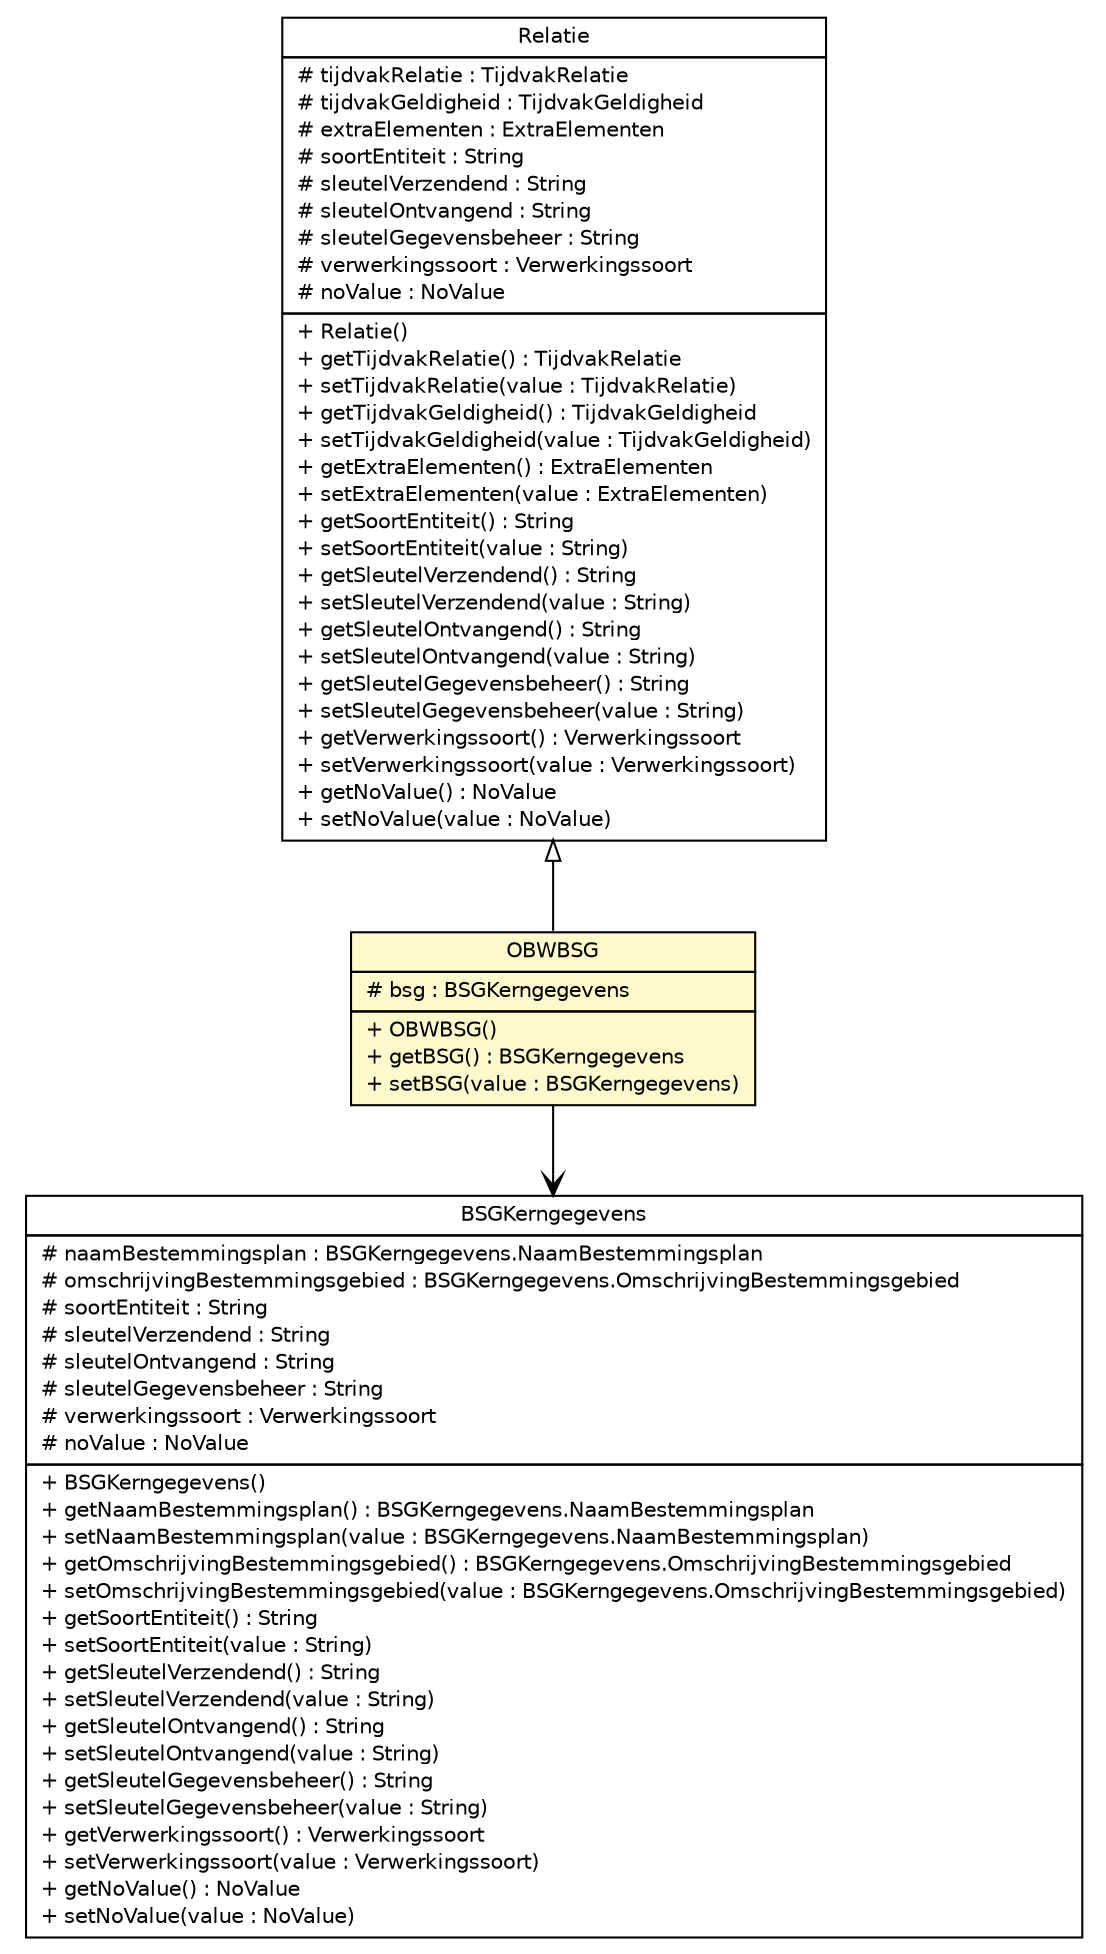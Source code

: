 #!/usr/local/bin/dot
#
# Class diagram 
# Generated by UMLGraph version R5_6-24-gf6e263 (http://www.umlgraph.org/)
#

digraph G {
	edge [fontname="Helvetica",fontsize=10,labelfontname="Helvetica",labelfontsize=10];
	node [fontname="Helvetica",fontsize=10,shape=plaintext];
	nodesep=0.25;
	ranksep=0.5;
	// nl.egem.stuf.sector.bg._0204.OBWKennisgeving.OBWBSG
	c134630 [label=<<table title="nl.egem.stuf.sector.bg._0204.OBWKennisgeving.OBWBSG" border="0" cellborder="1" cellspacing="0" cellpadding="2" port="p" bgcolor="lemonChiffon" href="./OBWKennisgeving.OBWBSG.html">
		<tr><td><table border="0" cellspacing="0" cellpadding="1">
<tr><td align="center" balign="center"> OBWBSG </td></tr>
		</table></td></tr>
		<tr><td><table border="0" cellspacing="0" cellpadding="1">
<tr><td align="left" balign="left"> # bsg : BSGKerngegevens </td></tr>
		</table></td></tr>
		<tr><td><table border="0" cellspacing="0" cellpadding="1">
<tr><td align="left" balign="left"> + OBWBSG() </td></tr>
<tr><td align="left" balign="left"> + getBSG() : BSGKerngegevens </td></tr>
<tr><td align="left" balign="left"> + setBSG(value : BSGKerngegevens) </td></tr>
		</table></td></tr>
		</table>>, URL="./OBWKennisgeving.OBWBSG.html", fontname="Helvetica", fontcolor="black", fontsize=10.0];
	// nl.egem.stuf.sector.bg._0204.BSGKerngegevens
	c134701 [label=<<table title="nl.egem.stuf.sector.bg._0204.BSGKerngegevens" border="0" cellborder="1" cellspacing="0" cellpadding="2" port="p" href="./BSGKerngegevens.html">
		<tr><td><table border="0" cellspacing="0" cellpadding="1">
<tr><td align="center" balign="center"> BSGKerngegevens </td></tr>
		</table></td></tr>
		<tr><td><table border="0" cellspacing="0" cellpadding="1">
<tr><td align="left" balign="left"> # naamBestemmingsplan : BSGKerngegevens.NaamBestemmingsplan </td></tr>
<tr><td align="left" balign="left"> # omschrijvingBestemmingsgebied : BSGKerngegevens.OmschrijvingBestemmingsgebied </td></tr>
<tr><td align="left" balign="left"> # soortEntiteit : String </td></tr>
<tr><td align="left" balign="left"> # sleutelVerzendend : String </td></tr>
<tr><td align="left" balign="left"> # sleutelOntvangend : String </td></tr>
<tr><td align="left" balign="left"> # sleutelGegevensbeheer : String </td></tr>
<tr><td align="left" balign="left"> # verwerkingssoort : Verwerkingssoort </td></tr>
<tr><td align="left" balign="left"> # noValue : NoValue </td></tr>
		</table></td></tr>
		<tr><td><table border="0" cellspacing="0" cellpadding="1">
<tr><td align="left" balign="left"> + BSGKerngegevens() </td></tr>
<tr><td align="left" balign="left"> + getNaamBestemmingsplan() : BSGKerngegevens.NaamBestemmingsplan </td></tr>
<tr><td align="left" balign="left"> + setNaamBestemmingsplan(value : BSGKerngegevens.NaamBestemmingsplan) </td></tr>
<tr><td align="left" balign="left"> + getOmschrijvingBestemmingsgebied() : BSGKerngegevens.OmschrijvingBestemmingsgebied </td></tr>
<tr><td align="left" balign="left"> + setOmschrijvingBestemmingsgebied(value : BSGKerngegevens.OmschrijvingBestemmingsgebied) </td></tr>
<tr><td align="left" balign="left"> + getSoortEntiteit() : String </td></tr>
<tr><td align="left" balign="left"> + setSoortEntiteit(value : String) </td></tr>
<tr><td align="left" balign="left"> + getSleutelVerzendend() : String </td></tr>
<tr><td align="left" balign="left"> + setSleutelVerzendend(value : String) </td></tr>
<tr><td align="left" balign="left"> + getSleutelOntvangend() : String </td></tr>
<tr><td align="left" balign="left"> + setSleutelOntvangend(value : String) </td></tr>
<tr><td align="left" balign="left"> + getSleutelGegevensbeheer() : String </td></tr>
<tr><td align="left" balign="left"> + setSleutelGegevensbeheer(value : String) </td></tr>
<tr><td align="left" balign="left"> + getVerwerkingssoort() : Verwerkingssoort </td></tr>
<tr><td align="left" balign="left"> + setVerwerkingssoort(value : Verwerkingssoort) </td></tr>
<tr><td align="left" balign="left"> + getNoValue() : NoValue </td></tr>
<tr><td align="left" balign="left"> + setNoValue(value : NoValue) </td></tr>
		</table></td></tr>
		</table>>, URL="./BSGKerngegevens.html", fontname="Helvetica", fontcolor="black", fontsize=10.0];
	// nl.egem.stuf.sector.bg._0204.Relatie
	c134715 [label=<<table title="nl.egem.stuf.sector.bg._0204.Relatie" border="0" cellborder="1" cellspacing="0" cellpadding="2" port="p" href="./Relatie.html">
		<tr><td><table border="0" cellspacing="0" cellpadding="1">
<tr><td align="center" balign="center"> Relatie </td></tr>
		</table></td></tr>
		<tr><td><table border="0" cellspacing="0" cellpadding="1">
<tr><td align="left" balign="left"> # tijdvakRelatie : TijdvakRelatie </td></tr>
<tr><td align="left" balign="left"> # tijdvakGeldigheid : TijdvakGeldigheid </td></tr>
<tr><td align="left" balign="left"> # extraElementen : ExtraElementen </td></tr>
<tr><td align="left" balign="left"> # soortEntiteit : String </td></tr>
<tr><td align="left" balign="left"> # sleutelVerzendend : String </td></tr>
<tr><td align="left" balign="left"> # sleutelOntvangend : String </td></tr>
<tr><td align="left" balign="left"> # sleutelGegevensbeheer : String </td></tr>
<tr><td align="left" balign="left"> # verwerkingssoort : Verwerkingssoort </td></tr>
<tr><td align="left" balign="left"> # noValue : NoValue </td></tr>
		</table></td></tr>
		<tr><td><table border="0" cellspacing="0" cellpadding="1">
<tr><td align="left" balign="left"> + Relatie() </td></tr>
<tr><td align="left" balign="left"> + getTijdvakRelatie() : TijdvakRelatie </td></tr>
<tr><td align="left" balign="left"> + setTijdvakRelatie(value : TijdvakRelatie) </td></tr>
<tr><td align="left" balign="left"> + getTijdvakGeldigheid() : TijdvakGeldigheid </td></tr>
<tr><td align="left" balign="left"> + setTijdvakGeldigheid(value : TijdvakGeldigheid) </td></tr>
<tr><td align="left" balign="left"> + getExtraElementen() : ExtraElementen </td></tr>
<tr><td align="left" balign="left"> + setExtraElementen(value : ExtraElementen) </td></tr>
<tr><td align="left" balign="left"> + getSoortEntiteit() : String </td></tr>
<tr><td align="left" balign="left"> + setSoortEntiteit(value : String) </td></tr>
<tr><td align="left" balign="left"> + getSleutelVerzendend() : String </td></tr>
<tr><td align="left" balign="left"> + setSleutelVerzendend(value : String) </td></tr>
<tr><td align="left" balign="left"> + getSleutelOntvangend() : String </td></tr>
<tr><td align="left" balign="left"> + setSleutelOntvangend(value : String) </td></tr>
<tr><td align="left" balign="left"> + getSleutelGegevensbeheer() : String </td></tr>
<tr><td align="left" balign="left"> + setSleutelGegevensbeheer(value : String) </td></tr>
<tr><td align="left" balign="left"> + getVerwerkingssoort() : Verwerkingssoort </td></tr>
<tr><td align="left" balign="left"> + setVerwerkingssoort(value : Verwerkingssoort) </td></tr>
<tr><td align="left" balign="left"> + getNoValue() : NoValue </td></tr>
<tr><td align="left" balign="left"> + setNoValue(value : NoValue) </td></tr>
		</table></td></tr>
		</table>>, URL="./Relatie.html", fontname="Helvetica", fontcolor="black", fontsize=10.0];
	//nl.egem.stuf.sector.bg._0204.OBWKennisgeving.OBWBSG extends nl.egem.stuf.sector.bg._0204.Relatie
	c134715:p -> c134630:p [dir=back,arrowtail=empty];
	// nl.egem.stuf.sector.bg._0204.OBWKennisgeving.OBWBSG NAVASSOC nl.egem.stuf.sector.bg._0204.BSGKerngegevens
	c134630:p -> c134701:p [taillabel="", label="", headlabel="", fontname="Helvetica", fontcolor="black", fontsize=10.0, color="black", arrowhead=open];
}

